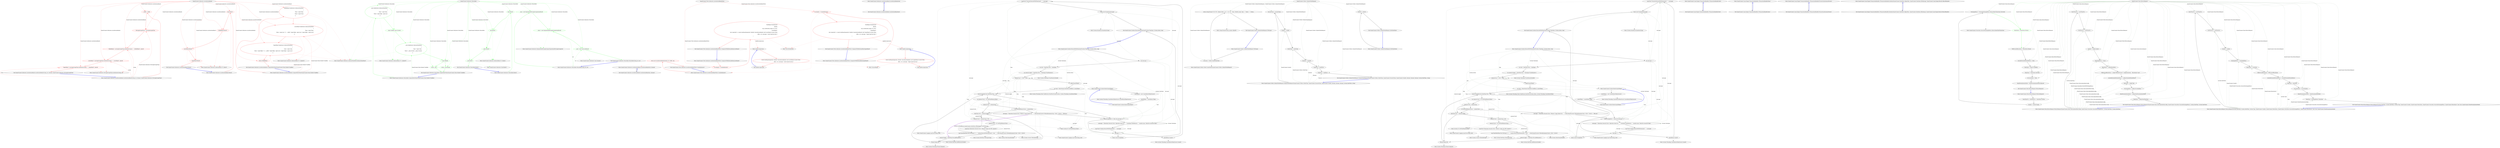 digraph  {
n27 [label="QuantConnect.Indicators.AccelerationBands", span=""];
n0 [label="Entry QuantConnect.Indicators.AccelerationBands.AccelerationBands(string, int, decimal, QuantConnect.Indicators.MovingAverageType)", span="39-39", cluster="QuantConnect.Indicators.AccelerationBands.AccelerationBands(string, int, decimal, QuantConnect.Indicators.MovingAverageType)"];
n1 [label="_width = width", span="43-43", cluster="QuantConnect.Indicators.AccelerationBands.AccelerationBands(string, int, decimal, QuantConnect.Indicators.MovingAverageType)", color=red, community=0];
n2 [label="MovingAverageType = movingAverageType", span="44-44", cluster="QuantConnect.Indicators.AccelerationBands.AccelerationBands(string, int, decimal, QuantConnect.Indicators.MovingAverageType)", color=red, community=0];
n3 [label="MiddleBand = movingAverageType.AsIndicator(name + ''_MiddleBand'', period)", span="45-45", cluster="QuantConnect.Indicators.AccelerationBands.AccelerationBands(string, int, decimal, QuantConnect.Indicators.MovingAverageType)", color=red, community=0];
n4 [label="LowerBand = movingAverageType.AsIndicator(name + ''_LowerBand'', period)", span="46-46", cluster="QuantConnect.Indicators.AccelerationBands.AccelerationBands(string, int, decimal, QuantConnect.Indicators.MovingAverageType)", color=red, community=0];
n5 [label="UpperBand = movingAverageType.AsIndicator(name + ''_UpperBand'', period)", span="47-47", cluster="QuantConnect.Indicators.AccelerationBands.AccelerationBands(string, int, decimal, QuantConnect.Indicators.MovingAverageType)", color=red, community=0];
n7 [label="Entry QuantConnect.Indicators.MovingAverageType.AsIndicator(string, int)", span="81-81", cluster="QuantConnect.Indicators.MovingAverageType.AsIndicator(string, int)"];
n6 [label="Exit QuantConnect.Indicators.AccelerationBands.AccelerationBands(string, int, decimal, QuantConnect.Indicators.MovingAverageType)", span="39-39", cluster="QuantConnect.Indicators.AccelerationBands.AccelerationBands(string, int, decimal, QuantConnect.Indicators.MovingAverageType)"];
n8 [label="Entry QuantConnect.Indicators.AccelerationBands.AccelerationBands(int, decimal)", span="55-55", cluster="QuantConnect.Indicators.AccelerationBands.AccelerationBands(int, decimal)"];
n9 [label="Exit QuantConnect.Indicators.AccelerationBands.AccelerationBands(int, decimal)", span="55-55", cluster="QuantConnect.Indicators.AccelerationBands.AccelerationBands(int, decimal)"];
n10 [label="Entry QuantConnect.Indicators.AccelerationBands.AccelerationBands(int)", span="64-64", cluster="QuantConnect.Indicators.AccelerationBands.AccelerationBands(int)"];
n11 [label="Exit QuantConnect.Indicators.AccelerationBands.AccelerationBands(int)", span="64-64", cluster="QuantConnect.Indicators.AccelerationBands.AccelerationBands(int)"];
n12 [label="Entry QuantConnect.Indicators.AccelerationBands.Reset()", span="77-77", cluster="QuantConnect.Indicators.AccelerationBands.Reset()"];
n13 [label="base.Reset()", span="79-79", cluster="QuantConnect.Indicators.AccelerationBands.Reset()", color=red, community=0];
n14 [label="MiddleBand.Reset()", span="80-80", cluster="QuantConnect.Indicators.AccelerationBands.Reset()", color=red, community=0];
n18 [label="Entry QuantConnect.Indicators.IndicatorBase<T>.Reset()", span="102-102", cluster="QuantConnect.Indicators.IndicatorBase<T>.Reset()"];
n15 [label="LowerBand.Reset()", span="81-81", cluster="QuantConnect.Indicators.AccelerationBands.Reset()", color=red, community=0];
n16 [label="UpperBand.Reset()", span="82-82", cluster="QuantConnect.Indicators.AccelerationBands.Reset()", color=red, community=0];
n17 [label="Exit QuantConnect.Indicators.AccelerationBands.Reset()", span="77-77", cluster="QuantConnect.Indicators.AccelerationBands.Reset()"];
n19 [label="Entry QuantConnect.Indicators.AccelerationBands.ComputeNextValue(QuantConnect.Data.Market.TradeBar)", span="92-92", cluster="QuantConnect.Indicators.AccelerationBands.ComputeNextValue(QuantConnect.Data.Market.TradeBar)"];
n20 [label="MiddleBand.Update(new IndicatorDataPoint\r\n            {\r\n                Time = input.Time,\r\n                Value = input.Close\r\n            })", span="94-98", cluster="QuantConnect.Indicators.AccelerationBands.ComputeNextValue(QuantConnect.Data.Market.TradeBar)", color=red, community=1];
n21 [label="LowerBand.Update(new IndicatorDataPoint\r\n            {\r\n                Time = input.Time,\r\n                Value = input.Low * (1 - _width * (input.High - input.Low) / (input.High + input.Low))\r\n            })", span="100-104", cluster="QuantConnect.Indicators.AccelerationBands.ComputeNextValue(QuantConnect.Data.Market.TradeBar)", color=red, community=1];
n22 [label="UpperBand.Update(new IndicatorDataPoint\r\n            {\r\n                Time = input.Time,\r\n                Value = input.High * (1 + _width * (input.High - input.Low) / (input.High + input.Low))\r\n            })", span="106-110", cluster="QuantConnect.Indicators.AccelerationBands.ComputeNextValue(QuantConnect.Data.Market.TradeBar)", color=red, community=1];
n25 [label="Entry QuantConnect.Indicators.IndicatorDataPoint.IndicatorDataPoint()", span="29-29", cluster="QuantConnect.Indicators.IndicatorDataPoint.IndicatorDataPoint()"];
n26 [label="Entry QuantConnect.Indicators.IndicatorBase<T>.Update(T)", span="74-74", cluster="QuantConnect.Indicators.IndicatorBase<T>.Update(T)"];
n23 [label="return MiddleBand;", span="112-112", cluster="QuantConnect.Indicators.AccelerationBands.ComputeNextValue(QuantConnect.Data.Market.TradeBar)", color=red, community=0];
n24 [label="Exit QuantConnect.Indicators.AccelerationBands.ComputeNextValue(QuantConnect.Data.Market.TradeBar)", span="92-92", cluster="QuantConnect.Indicators.AccelerationBands.ComputeNextValue(QuantConnect.Data.Market.TradeBar)"];
m0_13 [label="Entry QuantConnect.Tests.Indicators.AccelerationBandsTests.ComparesWithExternalDataUpperBand()", span="32-32", cluster="QuantConnect.Tests.Indicators.AccelerationBandsTests.ComparesWithExternalDataUpperBand()", file="AccelerationBandsTests.cs"];
m0_14 [label="var abands = CreateIndicator()", span="34-34", cluster="QuantConnect.Tests.Indicators.AccelerationBandsTests.ComparesWithExternalDataUpperBand()", color=red, community=0, file="AccelerationBandsTests.cs"];
m0_15 [label="TestHelper.TestIndicator(\r\n                abands,\r\n                ''spy_acceleration_bands_20_4.txt'',\r\n                ''UpperBand'',\r\n                (ind, expected) => Assert.AreEqual(expected, (double) ((AccelerationBands) ind).UpperBand.Current.Value,\r\n                    delta: 1e-4, message: ''Upper band test fail.'')\r\n            )", span="35-41", cluster="QuantConnect.Tests.Indicators.AccelerationBandsTests.ComparesWithExternalDataUpperBand()", color=red, community=1, file="AccelerationBandsTests.cs"];
m0_16 [label="Exit QuantConnect.Tests.Indicators.AccelerationBandsTests.ComparesWithExternalDataUpperBand()", span="32-32", cluster="QuantConnect.Tests.Indicators.AccelerationBandsTests.ComparesWithExternalDataUpperBand()", file="AccelerationBandsTests.cs"];
m0_12 [label="Entry Unk.AreEqual", span="", cluster="Unk.AreEqual", file="AccelerationBandsTests.cs"];
m0_8 [label="Entry Unk.TestIndicator", span="", cluster="Unk.TestIndicator", file="AccelerationBandsTests.cs"];
m0_4 [label="Entry QuantConnect.Tests.Indicators.AccelerationBandsTests.ComparesWithExternalDataLowerBand()", span="19-19", cluster="QuantConnect.Tests.Indicators.AccelerationBandsTests.ComparesWithExternalDataLowerBand()", file="AccelerationBandsTests.cs"];
m0_5 [label="var abands = CreateIndicator()", span="21-21", cluster="QuantConnect.Tests.Indicators.AccelerationBandsTests.ComparesWithExternalDataLowerBand()", color=red, community=0, file="AccelerationBandsTests.cs"];
m0_6 [label="TestHelper.TestIndicator(\r\n                abands,\r\n                ''spy_acceleration_bands_20_4.txt'',\r\n                ''LowerBand'',\r\n                (ind, expected) => Assert.AreEqual(expected, (double) ((AccelerationBands) ind).LowerBand.Current.Value,\r\n                    delta: 1e-4, message: ''Lower band test fail.'')\r\n            )", span="22-28", cluster="QuantConnect.Tests.Indicators.AccelerationBandsTests.ComparesWithExternalDataLowerBand()", color=red, community=1, file="AccelerationBandsTests.cs"];
m0_7 [label="Exit QuantConnect.Tests.Indicators.AccelerationBandsTests.ComparesWithExternalDataLowerBand()", span="19-19", cluster="QuantConnect.Tests.Indicators.AccelerationBandsTests.ComparesWithExternalDataLowerBand()", file="AccelerationBandsTests.cs"];
m0_0 [label="Entry QuantConnect.Tests.Indicators.AccelerationBandsTests.CreateIndicator()", span="9-9", cluster="QuantConnect.Tests.Indicators.AccelerationBandsTests.CreateIndicator()", file="AccelerationBandsTests.cs"];
m0_1 [label="return new AccelerationBands(period: 20, width: 4m);", span="11-11", cluster="QuantConnect.Tests.Indicators.AccelerationBandsTests.CreateIndicator()", color=red, community=0, file="AccelerationBandsTests.cs"];
m0_2 [label="Exit QuantConnect.Tests.Indicators.AccelerationBandsTests.CreateIndicator()", span="9-9", cluster="QuantConnect.Tests.Indicators.AccelerationBandsTests.CreateIndicator()", file="AccelerationBandsTests.cs"];
m0_17 [label="Entry lambda expression", span="39-40", cluster="lambda expression", file="AccelerationBandsTests.cs"];
m0_9 [label="Entry lambda expression", span="26-27", cluster="lambda expression", file="AccelerationBandsTests.cs"];
m0_10 [label="Assert.AreEqual(expected, (double) ((AccelerationBands) ind).LowerBand.Current.Value,\r\n                    delta: 1e-4, message: ''Lower band test fail.'')", span="26-27", cluster="lambda expression", color=red, community=1, file="AccelerationBandsTests.cs"];
m0_11 [label="Exit lambda expression", span="26-27", cluster="lambda expression", file="AccelerationBandsTests.cs"];
m0_18 [label="Assert.AreEqual(expected, (double) ((AccelerationBands) ind).UpperBand.Current.Value,\r\n                    delta: 1e-4, message: ''Upper band test fail.'')", span="39-40", cluster="lambda expression", color=red, community=1, file="AccelerationBandsTests.cs"];
m0_19 [label="Exit lambda expression", span="39-40", cluster="lambda expression", file="AccelerationBandsTests.cs"];
m0_20 [label="QuantConnect.Tests.Indicators.AccelerationBandsTests", span="", file="AccelerationBandsTests.cs"];
m1_38 [label="Entry QuantConnect.Logging.Log.Error(string, bool)", span="86-86", cluster="QuantConnect.Logging.Log.Error(string, bool)", file="BrokerageSetupHandler.cs"];
m1_33 [label="Entry System.TimeSpan.FromMinutes(double)", span="0-0", cluster="System.TimeSpan.FromMinutes(double)", file="BrokerageSetupHandler.cs"];
m1_37 [label="Entry System.Math.Round(double)", span="0-0", cluster="System.Math.Round(double)", file="BrokerageSetupHandler.cs"];
m1_34 [label="Entry System.Threading.Tasks.TaskFactory.StartNew(System.Action, System.Threading.CancellationToken)", span="0-0", cluster="System.Threading.Tasks.TaskFactory.StartNew(System.Action, System.Threading.CancellationToken)", file="BrokerageSetupHandler.cs"];
m1_41 [label="Entry System.DateTime.AddMinutes(double)", span="0-0", cluster="System.DateTime.AddMinutes(double)", file="BrokerageSetupHandler.cs"];
m1_4 [label="Entry System.Threading.CancellationTokenSource.CancellationTokenSource()", span="0-0", cluster="System.Threading.CancellationTokenSource.CancellationTokenSource()", file="BrokerageSetupHandler.cs"];
m1_44 [label="Entry System.Exception.Exception(string)", span="0-0", cluster="System.Exception.Exception(string)", file="BrokerageSetupHandler.cs"];
m1_35 [label="Entry System.GC.GetTotalMemory(bool)", span="0-0", cluster="System.GC.GetTotalMemory(bool)", file="BrokerageSetupHandler.cs"];
m1_42 [label="Entry System.Threading.Thread.Sleep(int)", span="0-0", cluster="System.Threading.Thread.Sleep(int)", file="BrokerageSetupHandler.cs"];
m1_39 [label="Entry System.DateTime.ToString(string)", span="0-0", cluster="System.DateTime.ToString(string)", file="BrokerageSetupHandler.cs"];
m1_36 [label="Entry System.Convert.ToDouble(long)", span="0-0", cluster="System.Convert.ToDouble(long)", file="BrokerageSetupHandler.cs"];
m1_43 [label="Entry System.Threading.CancellationTokenSource.Cancel()", span="0-0", cluster="System.Threading.CancellationTokenSource.Cancel()", file="BrokerageSetupHandler.cs"];
m1_40 [label="Entry QuantConnect.Logging.Log.Trace(string, bool)", span="104-104", cluster="QuantConnect.Logging.Log.Trace(string, bool)", file="BrokerageSetupHandler.cs"];
m1_5 [label="Entry QuantConnect.Isolator.ExecuteWithTimeLimit(System.TimeSpan, System.Action, long)", span="83-83", cluster="QuantConnect.Isolator.ExecuteWithTimeLimit(System.TimeSpan, System.Action, long)", file="BrokerageSetupHandler.cs"];
m1_6 [label="var message = ''''", span="85-85", cluster="QuantConnect.Isolator.ExecuteWithTimeLimit(System.TimeSpan, System.Action, long)", file="BrokerageSetupHandler.cs"];
m1_7 [label="var end = DateTime.Now + timeSpan", span="86-86", cluster="QuantConnect.Isolator.ExecuteWithTimeLimit(System.TimeSpan, System.Action, long)", file="BrokerageSetupHandler.cs"];
m1_9 [label="memoryCap *= 1024 * 1024", span="90-90", cluster="QuantConnect.Isolator.ExecuteWithTimeLimit(System.TimeSpan, System.Action, long)", file="BrokerageSetupHandler.cs"];
m1_11 [label="var task = Task.Factory.StartNew(codeBlock, cancelToken)", span="95-95", cluster="QuantConnect.Isolator.ExecuteWithTimeLimit(System.TimeSpan, System.Action, long)", file="BrokerageSetupHandler.cs"];
m1_25 [label="message = ''Execution Security Error: Operation timed out - '' + timeSpan.TotalMinutes + '' minutes max. Check for recursive loops.''", span="125-125", cluster="QuantConnect.Isolator.ExecuteWithTimeLimit(System.TimeSpan, System.Action, long)", file="BrokerageSetupHandler.cs"];
m1_24 [label="task.IsCompleted == false && message == ''''", span="123-123", cluster="QuantConnect.Isolator.ExecuteWithTimeLimit(System.TimeSpan, System.Action, long)", file="BrokerageSetupHandler.cs"];
m1_27 [label="message != ''''", span="129-129", cluster="QuantConnect.Isolator.ExecuteWithTimeLimit(System.TimeSpan, System.Action, long)", file="BrokerageSetupHandler.cs"];
m1_29 [label="Log.Error(''Security.ExecuteWithTimeLimit(): '' + message)", span="132-132", cluster="QuantConnect.Isolator.ExecuteWithTimeLimit(System.TimeSpan, System.Action, long)", file="BrokerageSetupHandler.cs"];
m1_30 [label="throw new Exception(message);", span="133-133", cluster="QuantConnect.Isolator.ExecuteWithTimeLimit(System.TimeSpan, System.Action, long)", file="BrokerageSetupHandler.cs"];
m1_8 [label="var memoryLogger = DateTime.Now + TimeSpan.FromMinutes(1)", span="87-87", cluster="QuantConnect.Isolator.ExecuteWithTimeLimit(System.TimeSpan, System.Action, long)", file="BrokerageSetupHandler.cs"];
m1_12 [label="!task.IsCompleted && DateTime.Now < end", span="97-97", cluster="QuantConnect.Isolator.ExecuteWithTimeLimit(System.TimeSpan, System.Action, long)", file="BrokerageSetupHandler.cs"];
m1_17 [label="DateTime.Now > memoryLogger", span="110-110", cluster="QuantConnect.Isolator.ExecuteWithTimeLimit(System.TimeSpan, System.Action, long)", file="BrokerageSetupHandler.cs"];
m1_10 [label="ResetCancelToken()", span="92-92", cluster="QuantConnect.Isolator.ExecuteWithTimeLimit(System.TimeSpan, System.Action, long)", file="BrokerageSetupHandler.cs"];
m1_14 [label="memoryUsed > memoryCap", span="101-101", cluster="QuantConnect.Isolator.ExecuteWithTimeLimit(System.TimeSpan, System.Action, long)", file="BrokerageSetupHandler.cs"];
m1_15 [label="GC.GetTotalMemory(true) > memoryCap", span="103-103", cluster="QuantConnect.Isolator.ExecuteWithTimeLimit(System.TimeSpan, System.Action, long)", file="BrokerageSetupHandler.cs"];
m1_16 [label="message = ''Execution Security Error: Memory Usage Maxed Out - '' + Math.Round(Convert.ToDouble(memoryCap / (1024 * 1024))) + ''MB max.''", span="105-105", cluster="QuantConnect.Isolator.ExecuteWithTimeLimit(System.TimeSpan, System.Action, long)", file="BrokerageSetupHandler.cs"];
m1_18 [label="memoryUsed > (memoryCap * 0.8)", span="112-112", cluster="QuantConnect.Isolator.ExecuteWithTimeLimit(System.TimeSpan, System.Action, long)", file="BrokerageSetupHandler.cs"];
m1_31 [label="return task.IsCompleted;", span="135-135", cluster="QuantConnect.Isolator.ExecuteWithTimeLimit(System.TimeSpan, System.Action, long)", file="BrokerageSetupHandler.cs"];
m1_13 [label="var memoryUsed = GC.GetTotalMemory(false)", span="99-99", cluster="QuantConnect.Isolator.ExecuteWithTimeLimit(System.TimeSpan, System.Action, long)", file="BrokerageSetupHandler.cs"];
m1_21 [label="Log.Trace(DateTime.Now.ToString(''u'') + '' Isolator.ExecuteWithTimeLimit(): Used: '' + Math.Round(Convert.ToDouble(memoryUsed / (1024 * 1024))))", span="117-117", cluster="QuantConnect.Isolator.ExecuteWithTimeLimit(System.TimeSpan, System.Action, long)", file="BrokerageSetupHandler.cs"];
m1_23 [label="Thread.Sleep(100)", span="120-120", cluster="QuantConnect.Isolator.ExecuteWithTimeLimit(System.TimeSpan, System.Action, long)", file="BrokerageSetupHandler.cs"];
m1_19 [label="memoryUsed = GC.GetTotalMemory(true)", span="114-114", cluster="QuantConnect.Isolator.ExecuteWithTimeLimit(System.TimeSpan, System.Action, long)", file="BrokerageSetupHandler.cs"];
m1_20 [label="Log.Error(''Execution Security Error: Memory usage over 80% capacity.'')", span="115-115", cluster="QuantConnect.Isolator.ExecuteWithTimeLimit(System.TimeSpan, System.Action, long)", file="BrokerageSetupHandler.cs"];
m1_22 [label="memoryLogger = DateTime.Now.AddMinutes(1)", span="118-118", cluster="QuantConnect.Isolator.ExecuteWithTimeLimit(System.TimeSpan, System.Action, long)", file="BrokerageSetupHandler.cs"];
m1_26 [label="Log.Trace(''Isolator.ExecuteWithTimeLimit(): '' + message)", span="126-126", cluster="QuantConnect.Isolator.ExecuteWithTimeLimit(System.TimeSpan, System.Action, long)", file="BrokerageSetupHandler.cs"];
m1_28 [label="cancellation.Cancel()", span="131-131", cluster="QuantConnect.Isolator.ExecuteWithTimeLimit(System.TimeSpan, System.Action, long)", file="BrokerageSetupHandler.cs"];
m1_32 [label="Exit QuantConnect.Isolator.ExecuteWithTimeLimit(System.TimeSpan, System.Action, long)", span="83-83", cluster="QuantConnect.Isolator.ExecuteWithTimeLimit(System.TimeSpan, System.Action, long)", file="BrokerageSetupHandler.cs"];
m1_0 [label="Entry QuantConnect.Isolator.ResetCancelToken()", span="69-69", cluster="QuantConnect.Isolator.ResetCancelToken()", file="BrokerageSetupHandler.cs"];
m1_1 [label="cancellation = new CancellationTokenSource()", span="71-71", cluster="QuantConnect.Isolator.ResetCancelToken()", file="BrokerageSetupHandler.cs"];
m1_2 [label="cancelToken = cancellation.Token", span="72-72", cluster="QuantConnect.Isolator.ResetCancelToken()", file="BrokerageSetupHandler.cs"];
m1_3 [label="Exit QuantConnect.Isolator.ResetCancelToken()", span="69-69", cluster="QuantConnect.Isolator.ResetCancelToken()", file="BrokerageSetupHandler.cs"];
m3_16 [label="Entry string.Format(string, params object[])", span="0-0", cluster="string.Format(string, params object[])", file="BrokerageTransactionHandler.cs"];
m3_11 [label="Entry QuantConnect.Orders.SubmitOrderRequest.ToString()", span="119-119", cluster="QuantConnect.Orders.SubmitOrderRequest.ToString()", file="BrokerageTransactionHandler.cs"];
m3_12 [label="var proxy = Order.CreateOrder(this)", span="122-122", cluster="QuantConnect.Orders.SubmitOrderRequest.ToString()", file="BrokerageTransactionHandler.cs"];
m3_13 [label="return string.Format(''{0} UTC: Submit Order: ({1}) - {2} {3}'', Time, OrderId, proxy, Tag) + '' Status: '' + Status;", span="123-123", cluster="QuantConnect.Orders.SubmitOrderRequest.ToString()", file="BrokerageTransactionHandler.cs"];
m3_14 [label="Exit QuantConnect.Orders.SubmitOrderRequest.ToString()", span="119-119", cluster="QuantConnect.Orders.SubmitOrderRequest.ToString()", file="BrokerageTransactionHandler.cs"];
m3_0 [label="Entry QuantConnect.Orders.SubmitOrderRequest.SubmitOrderRequest(QuantConnect.Orders.OrderType, QuantConnect.SecurityType, QuantConnect.Symbol, decimal, decimal, decimal, System.DateTime, string)", span="92-92", cluster="QuantConnect.Orders.SubmitOrderRequest.SubmitOrderRequest(QuantConnect.Orders.OrderType, QuantConnect.SecurityType, QuantConnect.Symbol, decimal, decimal, decimal, System.DateTime, string)", file="BrokerageTransactionHandler.cs"];
m3_1 [label="SecurityType = securityType", span="95-95", cluster="QuantConnect.Orders.SubmitOrderRequest.SubmitOrderRequest(QuantConnect.Orders.OrderType, QuantConnect.SecurityType, QuantConnect.Symbol, decimal, decimal, decimal, System.DateTime, string)", file="BrokerageTransactionHandler.cs"];
m3_2 [label="Symbol = symbol", span="96-96", cluster="QuantConnect.Orders.SubmitOrderRequest.SubmitOrderRequest(QuantConnect.Orders.OrderType, QuantConnect.SecurityType, QuantConnect.Symbol, decimal, decimal, decimal, System.DateTime, string)", file="BrokerageTransactionHandler.cs"];
m3_3 [label="OrderType = orderType", span="97-97", cluster="QuantConnect.Orders.SubmitOrderRequest.SubmitOrderRequest(QuantConnect.Orders.OrderType, QuantConnect.SecurityType, QuantConnect.Symbol, decimal, decimal, decimal, System.DateTime, string)", file="BrokerageTransactionHandler.cs"];
m3_4 [label="Quantity = quantity", span="98-98", cluster="QuantConnect.Orders.SubmitOrderRequest.SubmitOrderRequest(QuantConnect.Orders.OrderType, QuantConnect.SecurityType, QuantConnect.Symbol, decimal, decimal, decimal, System.DateTime, string)", file="BrokerageTransactionHandler.cs"];
m3_5 [label="LimitPrice = limitPrice", span="99-99", cluster="QuantConnect.Orders.SubmitOrderRequest.SubmitOrderRequest(QuantConnect.Orders.OrderType, QuantConnect.SecurityType, QuantConnect.Symbol, decimal, decimal, decimal, System.DateTime, string)", file="BrokerageTransactionHandler.cs"];
m3_6 [label="StopPrice = stopPrice", span="100-100", cluster="QuantConnect.Orders.SubmitOrderRequest.SubmitOrderRequest(QuantConnect.Orders.OrderType, QuantConnect.SecurityType, QuantConnect.Symbol, decimal, decimal, decimal, System.DateTime, string)", file="BrokerageTransactionHandler.cs"];
m3_7 [label="Exit QuantConnect.Orders.SubmitOrderRequest.SubmitOrderRequest(QuantConnect.Orders.OrderType, QuantConnect.SecurityType, QuantConnect.Symbol, decimal, decimal, decimal, System.DateTime, string)", span="92-92", cluster="QuantConnect.Orders.SubmitOrderRequest.SubmitOrderRequest(QuantConnect.Orders.OrderType, QuantConnect.SecurityType, QuantConnect.Symbol, decimal, decimal, decimal, System.DateTime, string)", file="BrokerageTransactionHandler.cs"];
m3_8 [label="Entry QuantConnect.Orders.SubmitOrderRequest.SetOrderId(int)", span="107-107", cluster="QuantConnect.Orders.SubmitOrderRequest.SetOrderId(int)", file="BrokerageTransactionHandler.cs"];
m3_9 [label="OrderId = orderId", span="109-109", cluster="QuantConnect.Orders.SubmitOrderRequest.SetOrderId(int)", file="BrokerageTransactionHandler.cs"];
m3_10 [label="Exit QuantConnect.Orders.SubmitOrderRequest.SetOrderId(int)", span="107-107", cluster="QuantConnect.Orders.SubmitOrderRequest.SetOrderId(int)", file="BrokerageTransactionHandler.cs"];
m3_15 [label="Entry QuantConnect.Orders.Order.CreateOrder(QuantConnect.Orders.SubmitOrderRequest)", span="250-250", cluster="QuantConnect.Orders.Order.CreateOrder(QuantConnect.Orders.SubmitOrderRequest)", file="BrokerageTransactionHandler.cs"];
m3_17 [label="QuantConnect.Orders.SubmitOrderRequest", span="", file="BrokerageTransactionHandler.cs"];
m4_38 [label="Entry QuantConnect.Logging.Log.Error(string, bool)", span="86-86", cluster="QuantConnect.Logging.Log.Error(string, bool)", file="Extensions.cs"];
m4_33 [label="Entry System.TimeSpan.FromMinutes(double)", span="0-0", cluster="System.TimeSpan.FromMinutes(double)", file="Extensions.cs"];
m4_37 [label="Entry System.Math.Round(double)", span="0-0", cluster="System.Math.Round(double)", file="Extensions.cs"];
m4_34 [label="Entry System.Threading.Tasks.TaskFactory.StartNew(System.Action, System.Threading.CancellationToken)", span="0-0", cluster="System.Threading.Tasks.TaskFactory.StartNew(System.Action, System.Threading.CancellationToken)", file="Extensions.cs"];
m4_41 [label="Entry System.DateTime.AddMinutes(double)", span="0-0", cluster="System.DateTime.AddMinutes(double)", file="Extensions.cs"];
m4_4 [label="Entry System.Threading.CancellationTokenSource.CancellationTokenSource()", span="0-0", cluster="System.Threading.CancellationTokenSource.CancellationTokenSource()", file="Extensions.cs"];
m4_44 [label="Entry System.Exception.Exception(string)", span="0-0", cluster="System.Exception.Exception(string)", file="Extensions.cs"];
m4_35 [label="Entry System.GC.GetTotalMemory(bool)", span="0-0", cluster="System.GC.GetTotalMemory(bool)", file="Extensions.cs"];
m4_42 [label="Entry System.Threading.Thread.Sleep(int)", span="0-0", cluster="System.Threading.Thread.Sleep(int)", file="Extensions.cs"];
m4_39 [label="Entry System.DateTime.ToString(string)", span="0-0", cluster="System.DateTime.ToString(string)", file="Extensions.cs"];
m4_36 [label="Entry System.Convert.ToDouble(long)", span="0-0", cluster="System.Convert.ToDouble(long)", file="Extensions.cs"];
m4_43 [label="Entry System.Threading.CancellationTokenSource.Cancel()", span="0-0", cluster="System.Threading.CancellationTokenSource.Cancel()", file="Extensions.cs"];
m4_40 [label="Entry QuantConnect.Logging.Log.Trace(string, bool)", span="104-104", cluster="QuantConnect.Logging.Log.Trace(string, bool)", file="Extensions.cs"];
m4_5 [label="Entry QuantConnect.Isolator.ExecuteWithTimeLimit(System.TimeSpan, System.Action, long)", span="83-83", cluster="QuantConnect.Isolator.ExecuteWithTimeLimit(System.TimeSpan, System.Action, long)", file="Extensions.cs"];
m4_6 [label="var message = ''''", span="85-85", cluster="QuantConnect.Isolator.ExecuteWithTimeLimit(System.TimeSpan, System.Action, long)", file="Extensions.cs"];
m4_7 [label="var end = DateTime.Now + timeSpan", span="86-86", cluster="QuantConnect.Isolator.ExecuteWithTimeLimit(System.TimeSpan, System.Action, long)", file="Extensions.cs"];
m4_9 [label="memoryCap *= 1024 * 1024", span="90-90", cluster="QuantConnect.Isolator.ExecuteWithTimeLimit(System.TimeSpan, System.Action, long)", file="Extensions.cs"];
m4_11 [label="var task = Task.Factory.StartNew(codeBlock, cancelToken)", span="95-95", cluster="QuantConnect.Isolator.ExecuteWithTimeLimit(System.TimeSpan, System.Action, long)", file="Extensions.cs"];
m4_25 [label="message = ''Execution Security Error: Operation timed out - '' + timeSpan.TotalMinutes + '' minutes max. Check for recursive loops.''", span="125-125", cluster="QuantConnect.Isolator.ExecuteWithTimeLimit(System.TimeSpan, System.Action, long)", file="Extensions.cs"];
m4_24 [label="task.IsCompleted == false && message == ''''", span="123-123", cluster="QuantConnect.Isolator.ExecuteWithTimeLimit(System.TimeSpan, System.Action, long)", file="Extensions.cs"];
m4_27 [label="message != ''''", span="129-129", cluster="QuantConnect.Isolator.ExecuteWithTimeLimit(System.TimeSpan, System.Action, long)", file="Extensions.cs"];
m4_29 [label="Log.Error(''Security.ExecuteWithTimeLimit(): '' + message)", span="132-132", cluster="QuantConnect.Isolator.ExecuteWithTimeLimit(System.TimeSpan, System.Action, long)", file="Extensions.cs"];
m4_30 [label="throw new Exception(message);", span="133-133", cluster="QuantConnect.Isolator.ExecuteWithTimeLimit(System.TimeSpan, System.Action, long)", file="Extensions.cs"];
m4_8 [label="var memoryLogger = DateTime.Now + TimeSpan.FromMinutes(1)", span="87-87", cluster="QuantConnect.Isolator.ExecuteWithTimeLimit(System.TimeSpan, System.Action, long)", file="Extensions.cs"];
m4_12 [label="!task.IsCompleted && DateTime.Now < end", span="97-97", cluster="QuantConnect.Isolator.ExecuteWithTimeLimit(System.TimeSpan, System.Action, long)", file="Extensions.cs"];
m4_17 [label="DateTime.Now > memoryLogger", span="110-110", cluster="QuantConnect.Isolator.ExecuteWithTimeLimit(System.TimeSpan, System.Action, long)", file="Extensions.cs"];
m4_10 [label="ResetCancelToken()", span="92-92", cluster="QuantConnect.Isolator.ExecuteWithTimeLimit(System.TimeSpan, System.Action, long)", file="Extensions.cs"];
m4_14 [label="memoryUsed > memoryCap", span="101-101", cluster="QuantConnect.Isolator.ExecuteWithTimeLimit(System.TimeSpan, System.Action, long)", file="Extensions.cs"];
m4_15 [label="GC.GetTotalMemory(true) > memoryCap", span="103-103", cluster="QuantConnect.Isolator.ExecuteWithTimeLimit(System.TimeSpan, System.Action, long)", file="Extensions.cs"];
m4_16 [label="message = ''Execution Security Error: Memory Usage Maxed Out - '' + Math.Round(Convert.ToDouble(memoryCap / (1024 * 1024))) + ''MB max.''", span="105-105", cluster="QuantConnect.Isolator.ExecuteWithTimeLimit(System.TimeSpan, System.Action, long)", file="Extensions.cs"];
m4_18 [label="memoryUsed > (memoryCap * 0.8)", span="112-112", cluster="QuantConnect.Isolator.ExecuteWithTimeLimit(System.TimeSpan, System.Action, long)", file="Extensions.cs"];
m4_31 [label="return task.IsCompleted;", span="135-135", cluster="QuantConnect.Isolator.ExecuteWithTimeLimit(System.TimeSpan, System.Action, long)", file="Extensions.cs"];
m4_13 [label="var memoryUsed = GC.GetTotalMemory(false)", span="99-99", cluster="QuantConnect.Isolator.ExecuteWithTimeLimit(System.TimeSpan, System.Action, long)", file="Extensions.cs"];
m4_21 [label="Log.Trace(DateTime.Now.ToString(''u'') + '' Isolator.ExecuteWithTimeLimit(): Used: '' + Math.Round(Convert.ToDouble(memoryUsed / (1024 * 1024))))", span="117-117", cluster="QuantConnect.Isolator.ExecuteWithTimeLimit(System.TimeSpan, System.Action, long)", file="Extensions.cs"];
m4_23 [label="Thread.Sleep(100)", span="120-120", cluster="QuantConnect.Isolator.ExecuteWithTimeLimit(System.TimeSpan, System.Action, long)", file="Extensions.cs"];
m4_19 [label="memoryUsed = GC.GetTotalMemory(true)", span="114-114", cluster="QuantConnect.Isolator.ExecuteWithTimeLimit(System.TimeSpan, System.Action, long)", file="Extensions.cs"];
m4_20 [label="Log.Error(''Execution Security Error: Memory usage over 80% capacity.'')", span="115-115", cluster="QuantConnect.Isolator.ExecuteWithTimeLimit(System.TimeSpan, System.Action, long)", file="Extensions.cs"];
m4_22 [label="memoryLogger = DateTime.Now.AddMinutes(1)", span="118-118", cluster="QuantConnect.Isolator.ExecuteWithTimeLimit(System.TimeSpan, System.Action, long)", file="Extensions.cs"];
m4_26 [label="Log.Trace(''Isolator.ExecuteWithTimeLimit(): '' + message)", span="126-126", cluster="QuantConnect.Isolator.ExecuteWithTimeLimit(System.TimeSpan, System.Action, long)", file="Extensions.cs"];
m4_28 [label="cancellation.Cancel()", span="131-131", cluster="QuantConnect.Isolator.ExecuteWithTimeLimit(System.TimeSpan, System.Action, long)", file="Extensions.cs"];
m4_32 [label="Exit QuantConnect.Isolator.ExecuteWithTimeLimit(System.TimeSpan, System.Action, long)", span="83-83", cluster="QuantConnect.Isolator.ExecuteWithTimeLimit(System.TimeSpan, System.Action, long)", file="Extensions.cs"];
m4_0 [label="Entry QuantConnect.Isolator.ResetCancelToken()", span="69-69", cluster="QuantConnect.Isolator.ResetCancelToken()", file="Extensions.cs"];
m4_1 [label="cancellation = new CancellationTokenSource()", span="71-71", cluster="QuantConnect.Isolator.ResetCancelToken()", file="Extensions.cs"];
m4_2 [label="cancelToken = cancellation.Token", span="72-72", cluster="QuantConnect.Isolator.ResetCancelToken()", file="Extensions.cs"];
m4_3 [label="Exit QuantConnect.Isolator.ResetCancelToken()", span="69-69", cluster="QuantConnect.Isolator.ResetCancelToken()", file="Extensions.cs"];
m5_4 [label="Entry QuantConnect.Lean.Engine.TransactionHandlers.ITransactionHandler.Exit()", span="62-62", cluster="QuantConnect.Lean.Engine.TransactionHandlers.ITransactionHandler.Exit()", file="ITransactionHandler.cs"];
m5_5 [label="Exit QuantConnect.Lean.Engine.TransactionHandlers.ITransactionHandler.Exit()", span="62-62", cluster="QuantConnect.Lean.Engine.TransactionHandlers.ITransactionHandler.Exit()", file="ITransactionHandler.cs"];
m5_2 [label="Entry QuantConnect.Lean.Engine.TransactionHandlers.ITransactionHandler.Run()", span="57-57", cluster="QuantConnect.Lean.Engine.TransactionHandlers.ITransactionHandler.Run()", file="ITransactionHandler.cs"];
m5_3 [label="Exit QuantConnect.Lean.Engine.TransactionHandlers.ITransactionHandler.Run()", span="57-57", cluster="QuantConnect.Lean.Engine.TransactionHandlers.ITransactionHandler.Run()", file="ITransactionHandler.cs"];
m5_6 [label="Entry QuantConnect.Lean.Engine.TransactionHandlers.ITransactionHandler.ProcessSynchronousEvents()", span="67-67", cluster="QuantConnect.Lean.Engine.TransactionHandlers.ITransactionHandler.ProcessSynchronousEvents()", file="ITransactionHandler.cs"];
m5_7 [label="Exit QuantConnect.Lean.Engine.TransactionHandlers.ITransactionHandler.ProcessSynchronousEvents()", span="67-67", cluster="QuantConnect.Lean.Engine.TransactionHandlers.ITransactionHandler.ProcessSynchronousEvents()", file="ITransactionHandler.cs"];
m5_0 [label="Entry QuantConnect.Lean.Engine.TransactionHandlers.ITransactionHandler.Initialize(QuantConnect.Interfaces.IAlgorithm, QuantConnect.Interfaces.IBrokerage, QuantConnect.Lean.Engine.Results.IResultHandler)", span="52-52", cluster="QuantConnect.Lean.Engine.TransactionHandlers.ITransactionHandler.Initialize(QuantConnect.Interfaces.IAlgorithm, QuantConnect.Interfaces.IBrokerage, QuantConnect.Lean.Engine.Results.IResultHandler)", file="ITransactionHandler.cs"];
m5_1 [label="Exit QuantConnect.Lean.Engine.TransactionHandlers.ITransactionHandler.Initialize(QuantConnect.Interfaces.IAlgorithm, QuantConnect.Interfaces.IBrokerage, QuantConnect.Lean.Engine.Results.IResultHandler)", span="52-52", cluster="QuantConnect.Lean.Engine.TransactionHandlers.ITransactionHandler.Initialize(QuantConnect.Interfaces.IAlgorithm, QuantConnect.Interfaces.IBrokerage, QuantConnect.Lean.Engine.Results.IResultHandler)", file="ITransactionHandler.cs"];
m6_9 [label="Entry QuantConnect.Indicators.MassIndex.Reset()", span="48-48", cluster="QuantConnect.Indicators.MassIndex.Reset()", file="MassIndex.cs"];
m6_10 [label="base.Reset()", span="50-50", cluster="QuantConnect.Indicators.MassIndex.Reset()", color=green, community=0, file="MassIndex.cs"];
m6_11 [label="_ema.Reset()", span="51-51", cluster="QuantConnect.Indicators.MassIndex.Reset()", color=green, community=0, file="MassIndex.cs"];
m6_12 [label="_ema2.Reset()", span="52-52", cluster="QuantConnect.Indicators.MassIndex.Reset()", color=green, community=0, file="MassIndex.cs"];
m6_13 [label="_sum.Reset()", span="53-53", cluster="QuantConnect.Indicators.MassIndex.Reset()", color=green, community=0, file="MassIndex.cs"];
m6_14 [label="Exit QuantConnect.Indicators.MassIndex.Reset()", span="48-48", cluster="QuantConnect.Indicators.MassIndex.Reset()", file="MassIndex.cs"];
m6_17 [label="Entry QuantConnect.Indicators.MassIndex.ComputeNextValue(QuantConnect.Data.Market.TradeBar)", span="63-63", cluster="QuantConnect.Indicators.MassIndex.ComputeNextValue(QuantConnect.Data.Market.TradeBar)", file="MassIndex.cs"];
m6_18 [label="_ema.Update(new IndicatorDataPoint\r\n            {\r\n                Time = input.Time,\r\n                Value = input.High - input.Low\r\n            })", span="65-69", cluster="QuantConnect.Indicators.MassIndex.ComputeNextValue(QuantConnect.Data.Market.TradeBar)", color=green, community=2, file="MassIndex.cs"];
m6_19 [label="_ema2.Update(_ema.Current)", span="71-71", cluster="QuantConnect.Indicators.MassIndex.ComputeNextValue(QuantConnect.Data.Market.TradeBar)", color=green, community=0, file="MassIndex.cs"];
m6_20 [label="_sum.Update(new IndicatorDataPoint\r\n            {\r\n                Time = input.Time,\r\n                Value = _ema.Current / _ema2.Current\r\n            })", span="73-77", cluster="QuantConnect.Indicators.MassIndex.ComputeNextValue(QuantConnect.Data.Market.TradeBar)", color=green, community=1, file="MassIndex.cs"];
m6_21 [label="!_sum.IsReady", span="79-79", cluster="QuantConnect.Indicators.MassIndex.ComputeNextValue(QuantConnect.Data.Market.TradeBar)", color=green, community=0, file="MassIndex.cs"];
m6_22 [label="return _sum.Period;", span="81-81", cluster="QuantConnect.Indicators.MassIndex.ComputeNextValue(QuantConnect.Data.Market.TradeBar)", color=green, community=0, file="MassIndex.cs"];
m6_23 [label="return _sum;", span="85-85", cluster="QuantConnect.Indicators.MassIndex.ComputeNextValue(QuantConnect.Data.Market.TradeBar)", color=green, community=0, file="MassIndex.cs"];
m6_24 [label="Exit QuantConnect.Indicators.MassIndex.ComputeNextValue(QuantConnect.Data.Market.TradeBar)", span="63-63", cluster="QuantConnect.Indicators.MassIndex.ComputeNextValue(QuantConnect.Data.Market.TradeBar)", file="MassIndex.cs"];
m6_5 [label="Entry QuantConnect.Indicators.ExponentialMovingAverage.ExponentialMovingAverage(int)", span="53-53", cluster="QuantConnect.Indicators.ExponentialMovingAverage.ExponentialMovingAverage(int)", file="MassIndex.cs"];
m6_26 [label="Entry QuantConnect.Indicators.IndicatorBase<T>.Update(T)", span="74-74", cluster="QuantConnect.Indicators.IndicatorBase<T>.Update(T)", file="MassIndex.cs"];
m6_6 [label="Entry QuantConnect.Indicators.Sum.Sum(int)", span="53-53", cluster="QuantConnect.Indicators.Sum.Sum(int)", file="MassIndex.cs"];
m6_15 [label="Entry QuantConnect.Indicators.IndicatorBase<T>.Reset()", span="102-102", cluster="QuantConnect.Indicators.IndicatorBase<T>.Reset()", file="MassIndex.cs"];
m6_0 [label="Entry QuantConnect.Indicators.MassIndex.MassIndex(string, int, int)", span="23-23", cluster="QuantConnect.Indicators.MassIndex.MassIndex(string, int, int)", file="MassIndex.cs"];
m6_1 [label="_ema = new ExponentialMovingAverage(emaPeriod)", span="26-26", cluster="QuantConnect.Indicators.MassIndex.MassIndex(string, int, int)", color=green, community=0, file="MassIndex.cs"];
m6_2 [label="_ema2 = new ExponentialMovingAverage(emaPeriod)", span="27-27", cluster="QuantConnect.Indicators.MassIndex.MassIndex(string, int, int)", color=green, community=0, file="MassIndex.cs"];
m6_3 [label="_sum = new Sum(sumPeriod)", span="28-28", cluster="QuantConnect.Indicators.MassIndex.MassIndex(string, int, int)", color=green, community=0, file="MassIndex.cs"];
m6_4 [label="Exit QuantConnect.Indicators.MassIndex.MassIndex(string, int, int)", span="23-23", cluster="QuantConnect.Indicators.MassIndex.MassIndex(string, int, int)", file="MassIndex.cs"];
m6_16 [label="Entry QuantConnect.Indicators.Sum.Reset()", span="34-34", cluster="QuantConnect.Indicators.Sum.Reset()", file="MassIndex.cs"];
m6_27 [label="QuantConnect.Indicators.MassIndex", span="", file="MassIndex.cs"];
m9_12 [label="Entry QuantConnect.Securities.SecurityExchangeHours.AlwaysOpen(DateTimeZone)", span="82-82", cluster="QuantConnect.Securities.SecurityExchangeHours.AlwaysOpen(DateTimeZone)", file="TestResultHandler.cs"];
m9_26 [label="Entry QuantConnect.Data.HistoryRequest.HistoryRequest(QuantConnect.Data.SubscriptionDataConfig, QuantConnect.Securities.SecurityExchangeHours, System.DateTime, System.DateTime)", span="145-145", cluster="QuantConnect.Data.HistoryRequest.HistoryRequest(QuantConnect.Data.SubscriptionDataConfig, QuantConnect.Securities.SecurityExchangeHours, System.DateTime, System.DateTime)", file="TestResultHandler.cs"];
m9_27 [label="StartTimeUtc = startTimeUtc", span="147-147", cluster="QuantConnect.Data.HistoryRequest.HistoryRequest(QuantConnect.Data.SubscriptionDataConfig, QuantConnect.Securities.SecurityExchangeHours, System.DateTime, System.DateTime)", file="TestResultHandler.cs"];
m9_28 [label="EndTimeUtc = endTimeUtc", span="148-148", cluster="QuantConnect.Data.HistoryRequest.HistoryRequest(QuantConnect.Data.SubscriptionDataConfig, QuantConnect.Securities.SecurityExchangeHours, System.DateTime, System.DateTime)", file="TestResultHandler.cs"];
m9_29 [label="Symbol = config.Symbol", span="149-149", cluster="QuantConnect.Data.HistoryRequest.HistoryRequest(QuantConnect.Data.SubscriptionDataConfig, QuantConnect.Securities.SecurityExchangeHours, System.DateTime, System.DateTime)", file="TestResultHandler.cs"];
m9_30 [label="ExchangeHours = hours", span="150-150", cluster="QuantConnect.Data.HistoryRequest.HistoryRequest(QuantConnect.Data.SubscriptionDataConfig, QuantConnect.Securities.SecurityExchangeHours, System.DateTime, System.DateTime)", file="TestResultHandler.cs"];
m9_31 [label="Resolution = config.Resolution", span="151-151", cluster="QuantConnect.Data.HistoryRequest.HistoryRequest(QuantConnect.Data.SubscriptionDataConfig, QuantConnect.Securities.SecurityExchangeHours, System.DateTime, System.DateTime)", file="TestResultHandler.cs"];
m9_32 [label="FillForwardResolution = config.FillDataForward ? config.Resolution : (Resolution?) null", span="152-152", cluster="QuantConnect.Data.HistoryRequest.HistoryRequest(QuantConnect.Data.SubscriptionDataConfig, QuantConnect.Securities.SecurityExchangeHours, System.DateTime, System.DateTime)", file="TestResultHandler.cs"];
m9_33 [label="IncludeExtendedMarketHours = config.ExtendedMarketHours", span="153-153", cluster="QuantConnect.Data.HistoryRequest.HistoryRequest(QuantConnect.Data.SubscriptionDataConfig, QuantConnect.Securities.SecurityExchangeHours, System.DateTime, System.DateTime)", file="TestResultHandler.cs"];
m9_34 [label="DataType = config.Type", span="154-154", cluster="QuantConnect.Data.HistoryRequest.HistoryRequest(QuantConnect.Data.SubscriptionDataConfig, QuantConnect.Securities.SecurityExchangeHours, System.DateTime, System.DateTime)", file="TestResultHandler.cs"];
m9_35 [label="IsCustomData = config.IsCustomData", span="155-155", cluster="QuantConnect.Data.HistoryRequest.HistoryRequest(QuantConnect.Data.SubscriptionDataConfig, QuantConnect.Securities.SecurityExchangeHours, System.DateTime, System.DateTime)", file="TestResultHandler.cs"];
m9_36 [label="DataNormalizationMode = config.DataNormalizationMode", span="156-156", cluster="QuantConnect.Data.HistoryRequest.HistoryRequest(QuantConnect.Data.SubscriptionDataConfig, QuantConnect.Securities.SecurityExchangeHours, System.DateTime, System.DateTime)", file="TestResultHandler.cs"];
m9_37 [label="TimeZone = config.DataTimeZone", span="157-157", cluster="QuantConnect.Data.HistoryRequest.HistoryRequest(QuantConnect.Data.SubscriptionDataConfig, QuantConnect.Securities.SecurityExchangeHours, System.DateTime, System.DateTime)", file="TestResultHandler.cs"];
m9_38 [label="Exit QuantConnect.Data.HistoryRequest.HistoryRequest(QuantConnect.Data.SubscriptionDataConfig, QuantConnect.Securities.SecurityExchangeHours, System.DateTime, System.DateTime)", span="145-145", cluster="QuantConnect.Data.HistoryRequest.HistoryRequest(QuantConnect.Data.SubscriptionDataConfig, QuantConnect.Securities.SecurityExchangeHours, System.DateTime, System.DateTime)", file="TestResultHandler.cs"];
m9_0 [label="Entry QuantConnect.Data.HistoryRequest.HistoryRequest()", span="86-86", cluster="QuantConnect.Data.HistoryRequest.HistoryRequest()", file="TestResultHandler.cs"];
m9_4 [label="Resolution = Resolution.Minute", span="91-91", cluster="QuantConnect.Data.HistoryRequest.HistoryRequest()", color=green, community=0, file="TestResultHandler.cs"];
m9_3 [label="ExchangeHours = SecurityExchangeHours.AlwaysOpen(TimeZones.NewYork)", span="90-90", cluster="QuantConnect.Data.HistoryRequest.HistoryRequest()", file="TestResultHandler.cs"];
m9_5 [label="FillForwardResolution = Resolution.Minute", span="92-92", cluster="QuantConnect.Data.HistoryRequest.HistoryRequest()", file="TestResultHandler.cs"];
m9_1 [label="StartTimeUtc = EndTimeUtc = DateTime.UtcNow", span="88-88", cluster="QuantConnect.Data.HistoryRequest.HistoryRequest()", file="TestResultHandler.cs"];
m9_2 [label="Symbol = Symbol.Empty", span="89-89", cluster="QuantConnect.Data.HistoryRequest.HistoryRequest()", file="TestResultHandler.cs"];
m9_6 [label="IncludeExtendedMarketHours = false", span="93-93", cluster="QuantConnect.Data.HistoryRequest.HistoryRequest()", file="TestResultHandler.cs"];
m9_7 [label="DataType = typeof (TradeBar)", span="94-94", cluster="QuantConnect.Data.HistoryRequest.HistoryRequest()", file="TestResultHandler.cs"];
m9_8 [label="TimeZone = TimeZones.NewYork", span="95-95", cluster="QuantConnect.Data.HistoryRequest.HistoryRequest()", file="TestResultHandler.cs"];
m9_9 [label="IsCustomData = false", span="96-96", cluster="QuantConnect.Data.HistoryRequest.HistoryRequest()", file="TestResultHandler.cs"];
m9_10 [label="DataNormalizationMode = DataNormalizationMode.Adjusted", span="97-97", cluster="QuantConnect.Data.HistoryRequest.HistoryRequest()", file="TestResultHandler.cs"];
m9_11 [label="Exit QuantConnect.Data.HistoryRequest.HistoryRequest()", span="86-86", cluster="QuantConnect.Data.HistoryRequest.HistoryRequest()", file="TestResultHandler.cs"];
m9_13 [label="Entry QuantConnect.Data.HistoryRequest.HistoryRequest(System.DateTime, System.DateTime, System.Type, QuantConnect.Symbol, QuantConnect.Resolution, QuantConnect.Securities.SecurityExchangeHours, QuantConnect.Resolution?, bool, bool, QuantConnect.DataNormalizationMode)", span="113-113", cluster="QuantConnect.Data.HistoryRequest.HistoryRequest(System.DateTime, System.DateTime, System.Type, QuantConnect.Symbol, QuantConnect.Resolution, QuantConnect.Securities.SecurityExchangeHours, QuantConnect.Resolution?, bool, bool, QuantConnect.DataNormalizationMode)", file="TestResultHandler.cs"];
m9_14 [label="StartTimeUtc = startTimeUtc", span="125-125", cluster="QuantConnect.Data.HistoryRequest.HistoryRequest(System.DateTime, System.DateTime, System.Type, QuantConnect.Symbol, QuantConnect.Resolution, QuantConnect.Securities.SecurityExchangeHours, QuantConnect.Resolution?, bool, bool, QuantConnect.DataNormalizationMode)", file="TestResultHandler.cs"];
m9_15 [label="EndTimeUtc = endTimeUtc", span="126-126", cluster="QuantConnect.Data.HistoryRequest.HistoryRequest(System.DateTime, System.DateTime, System.Type, QuantConnect.Symbol, QuantConnect.Resolution, QuantConnect.Securities.SecurityExchangeHours, QuantConnect.Resolution?, bool, bool, QuantConnect.DataNormalizationMode)", file="TestResultHandler.cs"];
m9_16 [label="Symbol = symbol", span="127-127", cluster="QuantConnect.Data.HistoryRequest.HistoryRequest(System.DateTime, System.DateTime, System.Type, QuantConnect.Symbol, QuantConnect.Resolution, QuantConnect.Securities.SecurityExchangeHours, QuantConnect.Resolution?, bool, bool, QuantConnect.DataNormalizationMode)", file="TestResultHandler.cs"];
m9_17 [label="ExchangeHours = exchangeHours", span="128-128", cluster="QuantConnect.Data.HistoryRequest.HistoryRequest(System.DateTime, System.DateTime, System.Type, QuantConnect.Symbol, QuantConnect.Resolution, QuantConnect.Securities.SecurityExchangeHours, QuantConnect.Resolution?, bool, bool, QuantConnect.DataNormalizationMode)", file="TestResultHandler.cs"];
m9_18 [label="Resolution = resolution", span="129-129", cluster="QuantConnect.Data.HistoryRequest.HistoryRequest(System.DateTime, System.DateTime, System.Type, QuantConnect.Symbol, QuantConnect.Resolution, QuantConnect.Securities.SecurityExchangeHours, QuantConnect.Resolution?, bool, bool, QuantConnect.DataNormalizationMode)", file="TestResultHandler.cs"];
m9_19 [label="FillForwardResolution = fillForwardResolution", span="130-130", cluster="QuantConnect.Data.HistoryRequest.HistoryRequest(System.DateTime, System.DateTime, System.Type, QuantConnect.Symbol, QuantConnect.Resolution, QuantConnect.Securities.SecurityExchangeHours, QuantConnect.Resolution?, bool, bool, QuantConnect.DataNormalizationMode)", file="TestResultHandler.cs"];
m9_20 [label="IncludeExtendedMarketHours = includeExtendedMarketHours", span="131-131", cluster="QuantConnect.Data.HistoryRequest.HistoryRequest(System.DateTime, System.DateTime, System.Type, QuantConnect.Symbol, QuantConnect.Resolution, QuantConnect.Securities.SecurityExchangeHours, QuantConnect.Resolution?, bool, bool, QuantConnect.DataNormalizationMode)", file="TestResultHandler.cs"];
m9_21 [label="DataType = dataType", span="132-132", cluster="QuantConnect.Data.HistoryRequest.HistoryRequest(System.DateTime, System.DateTime, System.Type, QuantConnect.Symbol, QuantConnect.Resolution, QuantConnect.Securities.SecurityExchangeHours, QuantConnect.Resolution?, bool, bool, QuantConnect.DataNormalizationMode)", file="TestResultHandler.cs"];
m9_22 [label="IsCustomData = isCustomData", span="133-133", cluster="QuantConnect.Data.HistoryRequest.HistoryRequest(System.DateTime, System.DateTime, System.Type, QuantConnect.Symbol, QuantConnect.Resolution, QuantConnect.Securities.SecurityExchangeHours, QuantConnect.Resolution?, bool, bool, QuantConnect.DataNormalizationMode)", file="TestResultHandler.cs"];
m9_23 [label="DataNormalizationMode = dataNormalizationMode", span="134-134", cluster="QuantConnect.Data.HistoryRequest.HistoryRequest(System.DateTime, System.DateTime, System.Type, QuantConnect.Symbol, QuantConnect.Resolution, QuantConnect.Securities.SecurityExchangeHours, QuantConnect.Resolution?, bool, bool, QuantConnect.DataNormalizationMode)", file="TestResultHandler.cs"];
m9_24 [label="TimeZone = exchangeHours.TimeZone", span="135-135", cluster="QuantConnect.Data.HistoryRequest.HistoryRequest(System.DateTime, System.DateTime, System.Type, QuantConnect.Symbol, QuantConnect.Resolution, QuantConnect.Securities.SecurityExchangeHours, QuantConnect.Resolution?, bool, bool, QuantConnect.DataNormalizationMode)", file="TestResultHandler.cs"];
m9_25 [label="Exit QuantConnect.Data.HistoryRequest.HistoryRequest(System.DateTime, System.DateTime, System.Type, QuantConnect.Symbol, QuantConnect.Resolution, QuantConnect.Securities.SecurityExchangeHours, QuantConnect.Resolution?, bool, bool, QuantConnect.DataNormalizationMode)", span="113-113", cluster="QuantConnect.Data.HistoryRequest.HistoryRequest(System.DateTime, System.DateTime, System.Type, QuantConnect.Symbol, QuantConnect.Resolution, QuantConnect.Securities.SecurityExchangeHours, QuantConnect.Resolution?, bool, bool, QuantConnect.DataNormalizationMode)", file="TestResultHandler.cs"];
m9_39 [label="QuantConnect.Data.HistoryRequest", span="", file="TestResultHandler.cs"];
n27 -> n1  [key=1, style=dashed, color=red, label="QuantConnect.Indicators.AccelerationBands"];
n27 -> n2  [key=1, style=dashed, color=red, label="QuantConnect.Indicators.AccelerationBands"];
n27 -> n3  [key=1, style=dashed, color=red, label="QuantConnect.Indicators.AccelerationBands"];
n27 -> n4  [key=1, style=dashed, color=red, label="QuantConnect.Indicators.AccelerationBands"];
n27 -> n5  [key=1, style=dashed, color=red, label="QuantConnect.Indicators.AccelerationBands"];
n27 -> n13  [key=1, style=dashed, color=red, label="QuantConnect.Indicators.AccelerationBands"];
n27 -> n14  [key=1, style=dashed, color=red, label="QuantConnect.Indicators.AccelerationBands"];
n27 -> n15  [key=1, style=dashed, color=red, label="QuantConnect.Indicators.AccelerationBands"];
n27 -> n16  [key=1, style=dashed, color=red, label="QuantConnect.Indicators.AccelerationBands"];
n27 -> n20  [key=1, style=dashed, color=red, label="QuantConnect.Indicators.AccelerationBands"];
n27 -> n21  [key=1, style=dashed, color=red, label="QuantConnect.Indicators.AccelerationBands"];
n27 -> n22  [key=1, style=dashed, color=red, label="QuantConnect.Indicators.AccelerationBands"];
n27 -> n23  [key=1, style=dashed, color=red, label="QuantConnect.Indicators.AccelerationBands"];
n0 -> n1  [key=0, style=solid, color=red];
n0 -> n2  [key=1, style=dashed, color=red, label="QuantConnect.Indicators.MovingAverageType"];
n0 -> n3  [key=1, style=dashed, color=red, label=string];
n0 -> n4  [key=1, style=dashed, color=red, label=string];
n0 -> n5  [key=1, style=dashed, color=red, label=string];
n1 -> n2  [key=0, style=solid, color=red];
n2 -> n3  [key=0, style=solid, color=red];
n3 -> n4  [key=0, style=solid, color=red];
n3 -> n7  [key=2, style=dotted, color=red];
n4 -> n5  [key=0, style=solid, color=red];
n4 -> n7  [key=2, style=dotted, color=red];
n5 -> n6  [key=0, style=solid, color=red];
n5 -> n7  [key=2, style=dotted, color=red];
n6 -> n0  [key=0, style=bold, color=blue];
n8 -> n9  [key=0, style=solid];
n9 -> n8  [key=0, style=bold, color=blue];
n10 -> n11  [key=0, style=solid];
n11 -> n10  [key=0, style=bold, color=blue];
n12 -> n13  [key=0, style=solid, color=red];
n13 -> n14  [key=0, style=solid, color=red];
n13 -> n18  [key=2, style=dotted, color=red];
n14 -> n15  [key=0, style=solid, color=red];
n14 -> n18  [key=2, style=dotted, color=red];
n15 -> n16  [key=0, style=solid, color=red];
n15 -> n18  [key=2, style=dotted, color=red];
n16 -> n17  [key=0, style=solid, color=red];
n16 -> n18  [key=2, style=dotted, color=red];
n17 -> n12  [key=0, style=bold, color=blue];
n19 -> n20  [key=0, style=solid, color=red];
n19 -> n21  [key=1, style=dashed, color=red, label="QuantConnect.Data.Market.TradeBar"];
n19 -> n22  [key=1, style=dashed, color=red, label="QuantConnect.Data.Market.TradeBar"];
n20 -> n21  [key=0, style=solid, color=red];
n20 -> n25  [key=2, style=dotted, color=red];
n20 -> n26  [key=2, style=dotted, color=red];
n21 -> n22  [key=0, style=solid, color=red];
n21 -> n25  [key=2, style=dotted, color=red];
n21 -> n26  [key=2, style=dotted, color=red];
n22 -> n23  [key=0, style=solid, color=red];
n22 -> n25  [key=2, style=dotted, color=red];
n22 -> n26  [key=2, style=dotted, color=red];
n23 -> n24  [key=0, style=solid, color=red];
n24 -> n19  [key=0, style=bold, color=blue];
m0_13 -> m0_14  [key=0, style=solid, color=red];
m0_14 -> m0_15  [key=0, style=solid, color=red];
m0_14 -> m0_0  [key=2, style=dotted, color=red];
m0_15 -> m0_16  [key=0, style=solid, color=red];
m0_15 -> m0_8  [key=2, style=dotted, color=red];
m0_15 -> m0_17  [key=1, style=dashed, color=red, label="lambda expression"];
m0_16 -> m0_13  [key=0, style=bold, color=blue];
m0_4 -> m0_5  [key=0, style=solid, color=red];
m0_5 -> m0_6  [key=0, style=solid, color=red];
m0_5 -> m0_0  [key=2, style=dotted, color=red];
m0_6 -> m0_7  [key=0, style=solid, color=red];
m0_6 -> m0_8  [key=2, style=dotted, color=red];
m0_6 -> m0_9  [key=1, style=dashed, color=red, label="lambda expression"];
m0_7 -> m0_4  [key=0, style=bold, color=blue];
m0_0 -> m0_1  [key=0, style=solid, color=red];
m0_1 -> m0_2  [key=0, style=solid, color=red];
m0_1 -> n8  [key=2, style=dotted, color=red];
m0_2 -> m0_0  [key=0, style=bold, color=blue];
m0_17 -> m0_18  [key=0, style=solid, color=red];
m0_9 -> m0_10  [key=0, style=solid, color=red];
m0_10 -> m0_11  [key=0, style=solid, color=red];
m0_10 -> m0_12  [key=2, style=dotted, color=red];
m0_11 -> m0_9  [key=0, style=bold, color=blue];
m0_18 -> m0_19  [key=0, style=solid, color=red];
m0_18 -> m0_12  [key=2, style=dotted, color=red];
m0_19 -> m0_17  [key=0, style=bold, color=blue];
m0_20 -> m0_5  [key=1, style=dashed, color=red, label="QuantConnect.Tests.Indicators.AccelerationBandsTests"];
m0_20 -> m0_14  [key=1, style=dashed, color=red, label="QuantConnect.Tests.Indicators.AccelerationBandsTests"];
m1_5 -> m1_6  [key=0, style=solid];
m1_5 -> m1_7  [key=1, style=dashed, color=darkseagreen4, label="System.TimeSpan"];
m1_5 -> m1_9  [key=1, style=dashed, color=darkseagreen4, label=long];
m1_5 -> m1_11  [key=1, style=dashed, color=darkseagreen4, label="System.Action"];
m1_5 -> m1_25  [key=1, style=dashed, color=darkseagreen4, label="System.TimeSpan"];
m1_6 -> m1_7  [key=0, style=solid];
m1_6 -> m1_24  [key=1, style=dashed, color=darkseagreen4, label=message];
m1_6 -> m1_27  [key=1, style=dashed, color=darkseagreen4, label=message];
m1_6 -> m1_29  [key=1, style=dashed, color=darkseagreen4, label=message];
m1_6 -> m1_30  [key=1, style=dashed, color=darkseagreen4, label=message];
m1_7 -> m1_8  [key=0, style=solid];
m1_7 -> m1_12  [key=1, style=dashed, color=darkseagreen4, label=end];
m1_9 -> m1_10  [key=0, style=solid];
m1_9 -> m1_9  [key=1, style=dashed, color=darkseagreen4, label=long];
m1_9 -> m1_14  [key=1, style=dashed, color=darkseagreen4, label=long];
m1_9 -> m1_15  [key=1, style=dashed, color=darkseagreen4, label=long];
m1_9 -> m1_16  [key=1, style=dashed, color=darkseagreen4, label=long];
m1_9 -> m1_18  [key=1, style=dashed, color=darkseagreen4, label=long];
m1_11 -> m1_12  [key=0, style=solid];
m1_11 -> m1_34  [key=2, style=dotted];
m1_11 -> m1_24  [key=1, style=dashed, color=darkseagreen4, label=task];
m1_11 -> m1_31  [key=1, style=dashed, color=darkseagreen4, label=task];
m1_25 -> m1_26  [key=0, style=solid];
m1_25 -> m1_25  [key=1, style=dashed, color=darkseagreen4, label="System.TimeSpan"];
m1_25 -> m1_27  [key=1, style=dashed, color=darkseagreen4, label=message];
m1_25 -> m1_29  [key=1, style=dashed, color=darkseagreen4, label=message];
m1_25 -> m1_30  [key=1, style=dashed, color=darkseagreen4, label=message];
m1_24 -> m1_25  [key=0, style=solid];
m1_24 -> m1_27  [key=0, style=solid];
m1_27 -> m1_28  [key=0, style=solid];
m1_27 -> m1_31  [key=0, style=solid];
m1_29 -> m1_30  [key=0, style=solid];
m1_29 -> m1_38  [key=2, style=dotted];
m1_30 -> m1_32  [key=0, style=solid];
m1_30 -> m1_44  [key=2, style=dotted];
m1_8 -> m1_9  [key=0, style=solid];
m1_8 -> m1_33  [key=2, style=dotted];
m1_8 -> m1_17  [key=1, style=dashed, color=darkseagreen4, label=memoryLogger];
m1_12 -> m1_13  [key=0, style=solid];
m1_12 -> m1_24  [key=0, style=solid];
m1_17 -> m1_18  [key=0, style=solid];
m1_17 -> m1_23  [key=0, style=solid];
m1_10 -> m1_11  [key=0, style=solid];
m1_10 -> m1_0  [key=2, style=dotted];
m1_14 -> m1_15  [key=0, style=solid];
m1_14 -> m1_17  [key=0, style=solid];
m1_15 -> m1_16  [key=0, style=solid];
m1_15 -> m1_17  [key=0, style=solid];
m1_15 -> m1_35  [key=2, style=dotted];
m1_16 -> m1_24  [key=0, style=solid];
m1_16 -> m1_36  [key=2, style=dotted];
m1_16 -> m1_37  [key=2, style=dotted];
m1_16 -> m1_27  [key=1, style=dashed, color=darkseagreen4, label=message];
m1_16 -> m1_29  [key=1, style=dashed, color=darkseagreen4, label=message];
m1_16 -> m1_30  [key=1, style=dashed, color=darkseagreen4, label=message];
m1_16 -> m1_22  [key=3, color=darkorchid, style=bold, label="method methodReturn QuantConnect.Interfaces.IBrokerage CreateBrokerage"];
m1_18 -> m1_19  [key=0, style=solid];
m1_18 -> m1_21  [key=0, style=solid];
m1_31 -> m1_32  [key=0, style=solid];
m1_13 -> m1_14  [key=0, style=solid];
m1_13 -> m1_35  [key=2, style=dotted];
m1_13 -> m1_18  [key=1, style=dashed, color=darkseagreen4, label=memoryUsed];
m1_13 -> m1_21  [key=1, style=dashed, color=darkseagreen4, label=memoryUsed];
m1_21 -> m1_22  [key=0, style=solid];
m1_21 -> m1_39  [key=2, style=dotted];
m1_21 -> m1_36  [key=2, style=dotted];
m1_21 -> m1_37  [key=2, style=dotted];
m1_21 -> m1_40  [key=2, style=dotted];
m1_23 -> m1_12  [key=0, style=solid];
m1_23 -> m1_42  [key=2, style=dotted];
m1_19 -> m1_20  [key=0, style=solid];
m1_19 -> m1_35  [key=2, style=dotted];
m1_19 -> m1_21  [key=1, style=dashed, color=darkseagreen4, label=memoryUsed];
m1_20 -> m1_21  [key=0, style=solid];
m1_20 -> m1_38  [key=2, style=dotted];
m1_22 -> m1_23  [key=0, style=solid];
m1_22 -> m1_41  [key=2, style=dotted];
m1_26 -> m1_27  [key=0, style=solid];
m1_26 -> m1_40  [key=2, style=dotted];
m1_28 -> m1_29  [key=0, style=solid];
m1_28 -> m1_43  [key=2, style=dotted];
m1_32 -> m1_5  [key=0, style=bold, color=blue];
m1_0 -> m1_1  [key=0, style=solid];
m1_1 -> m1_2  [key=0, style=solid];
m1_1 -> m1_4  [key=2, style=dotted];
m1_2 -> m1_3  [key=0, style=solid];
m1_3 -> m1_0  [key=0, style=bold, color=blue];
m3_11 -> m3_12  [key=0, style=solid];
m3_12 -> m3_13  [key=0, style=solid];
m3_12 -> m3_15  [key=2, style=dotted];
m3_13 -> m3_14  [key=0, style=solid];
m3_13 -> m3_16  [key=2, style=dotted];
m3_14 -> m3_11  [key=0, style=bold, color=blue];
m3_0 -> m3_1  [key=0, style=solid];
m3_0 -> m3_2  [key=1, style=dashed, color=darkseagreen4, label="QuantConnect.Symbol"];
m3_0 -> m3_3  [key=1, style=dashed, color=darkseagreen4, label="QuantConnect.Orders.OrderType"];
m3_0 -> m3_4  [key=1, style=dashed, color=darkseagreen4, label=decimal];
m3_0 -> m3_5  [key=1, style=dashed, color=darkseagreen4, label=decimal];
m3_0 -> m3_6  [key=1, style=dashed, color=darkseagreen4, label=decimal];
m3_1 -> m3_2  [key=0, style=solid];
m3_2 -> m3_3  [key=0, style=solid];
m3_3 -> m3_4  [key=0, style=solid];
m3_4 -> m3_5  [key=0, style=solid];
m3_5 -> m3_6  [key=0, style=solid];
m3_6 -> m3_7  [key=0, style=solid];
m3_7 -> m3_0  [key=0, style=bold, color=blue];
m3_8 -> m3_9  [key=0, style=solid];
m3_9 -> m3_10  [key=0, style=solid];
m3_10 -> m3_8  [key=0, style=bold, color=blue];
m3_17 -> m3_1  [key=1, style=dashed, color=darkseagreen4, label="QuantConnect.Orders.SubmitOrderRequest"];
m3_17 -> m3_2  [key=1, style=dashed, color=darkseagreen4, label="QuantConnect.Orders.SubmitOrderRequest"];
m3_17 -> m3_3  [key=1, style=dashed, color=darkseagreen4, label="QuantConnect.Orders.SubmitOrderRequest"];
m3_17 -> m3_4  [key=1, style=dashed, color=darkseagreen4, label="QuantConnect.Orders.SubmitOrderRequest"];
m3_17 -> m3_5  [key=1, style=dashed, color=darkseagreen4, label="QuantConnect.Orders.SubmitOrderRequest"];
m3_17 -> m3_6  [key=1, style=dashed, color=darkseagreen4, label="QuantConnect.Orders.SubmitOrderRequest"];
m3_17 -> m3_9  [key=1, style=dashed, color=darkseagreen4, label="QuantConnect.Orders.SubmitOrderRequest"];
m3_17 -> m3_12  [key=1, style=dashed, color=darkseagreen4, label="QuantConnect.Orders.SubmitOrderRequest"];
m3_17 -> m3_13  [key=1, style=dashed, color=darkseagreen4, label="QuantConnect.Orders.SubmitOrderRequest"];
m4_5 -> m4_6  [key=0, style=solid];
m4_5 -> m4_7  [key=1, style=dashed, color=darkseagreen4, label="System.TimeSpan"];
m4_5 -> m4_9  [key=1, style=dashed, color=darkseagreen4, label=long];
m4_5 -> m4_11  [key=1, style=dashed, color=darkseagreen4, label="System.Action"];
m4_5 -> m4_25  [key=1, style=dashed, color=darkseagreen4, label="System.TimeSpan"];
m4_6 -> m4_7  [key=0, style=solid];
m4_6 -> m4_24  [key=1, style=dashed, color=darkseagreen4, label=message];
m4_6 -> m4_27  [key=1, style=dashed, color=darkseagreen4, label=message];
m4_6 -> m4_29  [key=1, style=dashed, color=darkseagreen4, label=message];
m4_6 -> m4_30  [key=1, style=dashed, color=darkseagreen4, label=message];
m4_7 -> m4_8  [key=0, style=solid];
m4_7 -> m4_12  [key=1, style=dashed, color=darkseagreen4, label=end];
m4_9 -> m4_10  [key=0, style=solid];
m4_9 -> m4_9  [key=1, style=dashed, color=darkseagreen4, label=long];
m4_9 -> m4_14  [key=1, style=dashed, color=darkseagreen4, label=long];
m4_9 -> m4_15  [key=1, style=dashed, color=darkseagreen4, label=long];
m4_9 -> m4_16  [key=1, style=dashed, color=darkseagreen4, label=long];
m4_9 -> m4_18  [key=1, style=dashed, color=darkseagreen4, label=long];
m4_11 -> m4_12  [key=0, style=solid];
m4_11 -> m4_34  [key=2, style=dotted];
m4_11 -> m4_24  [key=1, style=dashed, color=darkseagreen4, label=task];
m4_11 -> m4_31  [key=1, style=dashed, color=darkseagreen4, label=task];
m4_25 -> m4_26  [key=0, style=solid];
m4_25 -> m4_25  [key=1, style=dashed, color=darkseagreen4, label="System.TimeSpan"];
m4_25 -> m4_27  [key=1, style=dashed, color=darkseagreen4, label=message];
m4_25 -> m4_29  [key=1, style=dashed, color=darkseagreen4, label=message];
m4_25 -> m4_30  [key=1, style=dashed, color=darkseagreen4, label=message];
m4_24 -> m4_25  [key=0, style=solid];
m4_24 -> m4_27  [key=0, style=solid];
m4_27 -> m4_28  [key=0, style=solid];
m4_27 -> m4_31  [key=0, style=solid];
m4_29 -> m4_30  [key=0, style=solid];
m4_29 -> m4_38  [key=2, style=dotted];
m4_30 -> m4_32  [key=0, style=solid];
m4_30 -> m4_44  [key=2, style=dotted];
m4_8 -> m4_9  [key=0, style=solid];
m4_8 -> m4_33  [key=2, style=dotted];
m4_8 -> m4_17  [key=1, style=dashed, color=darkseagreen4, label=memoryLogger];
m4_12 -> m4_13  [key=0, style=solid];
m4_12 -> m4_24  [key=0, style=solid];
m4_17 -> m4_18  [key=0, style=solid];
m4_17 -> m4_23  [key=0, style=solid];
m4_10 -> m4_11  [key=0, style=solid];
m4_10 -> m4_0  [key=2, style=dotted];
m4_14 -> m4_15  [key=0, style=solid];
m4_14 -> m4_17  [key=0, style=solid];
m4_15 -> m4_16  [key=0, style=solid];
m4_15 -> m4_17  [key=0, style=solid];
m4_15 -> m4_35  [key=2, style=dotted];
m4_16 -> m4_24  [key=0, style=solid];
m4_16 -> m4_36  [key=2, style=dotted];
m4_16 -> m4_37  [key=2, style=dotted];
m4_16 -> m4_27  [key=1, style=dashed, color=darkseagreen4, label=message];
m4_16 -> m4_29  [key=1, style=dashed, color=darkseagreen4, label=message];
m4_16 -> m4_30  [key=1, style=dashed, color=darkseagreen4, label=message];
m4_18 -> m4_19  [key=0, style=solid];
m4_18 -> m4_21  [key=0, style=solid];
m4_31 -> m4_32  [key=0, style=solid];
m4_13 -> m4_14  [key=0, style=solid];
m4_13 -> m4_35  [key=2, style=dotted];
m4_13 -> m4_18  [key=1, style=dashed, color=darkseagreen4, label=memoryUsed];
m4_13 -> m4_21  [key=1, style=dashed, color=darkseagreen4, label=memoryUsed];
m4_21 -> m4_22  [key=0, style=solid];
m4_21 -> m4_39  [key=2, style=dotted];
m4_21 -> m4_36  [key=2, style=dotted];
m4_21 -> m4_37  [key=2, style=dotted];
m4_21 -> m4_40  [key=2, style=dotted];
m4_23 -> m4_12  [key=0, style=solid];
m4_23 -> m4_42  [key=2, style=dotted];
m4_19 -> m4_20  [key=0, style=solid];
m4_19 -> m4_35  [key=2, style=dotted];
m4_19 -> m4_21  [key=1, style=dashed, color=darkseagreen4, label=memoryUsed];
m4_20 -> m4_21  [key=0, style=solid];
m4_20 -> m4_38  [key=2, style=dotted];
m4_22 -> m4_23  [key=0, style=solid];
m4_22 -> m4_41  [key=2, style=dotted];
m4_26 -> m4_27  [key=0, style=solid];
m4_26 -> m4_40  [key=2, style=dotted];
m4_28 -> m4_29  [key=0, style=solid];
m4_28 -> m4_43  [key=2, style=dotted];
m4_32 -> m4_5  [key=0, style=bold, color=blue];
m4_0 -> m4_1  [key=0, style=solid];
m4_1 -> m4_2  [key=0, style=solid];
m4_1 -> m4_4  [key=2, style=dotted];
m4_2 -> m4_3  [key=0, style=solid];
m4_3 -> m4_0  [key=0, style=bold, color=blue];
m5_4 -> m5_5  [key=0, style=solid];
m5_5 -> m5_4  [key=0, style=bold, color=blue];
m5_2 -> m5_3  [key=0, style=solid];
m5_3 -> m5_2  [key=0, style=bold, color=blue];
m5_6 -> m5_7  [key=0, style=solid];
m5_7 -> m5_6  [key=0, style=bold, color=blue];
m5_0 -> m5_1  [key=0, style=solid];
m5_1 -> m5_0  [key=0, style=bold, color=blue];
m6_9 -> m6_10  [key=0, style=solid, color=green];
m6_10 -> m6_11  [key=0, style=solid, color=green];
m6_10 -> m6_15  [key=2, style=dotted, color=green];
m6_11 -> m6_12  [key=0, style=solid, color=green];
m6_11 -> m6_15  [key=2, style=dotted, color=green];
m6_12 -> m6_13  [key=0, style=solid, color=green];
m6_12 -> m6_15  [key=2, style=dotted, color=green];
m6_13 -> m6_14  [key=0, style=solid, color=green];
m6_13 -> m6_16  [key=2, style=dotted, color=green];
m6_14 -> m6_9  [key=0, style=bold, color=blue];
m6_17 -> m6_18  [key=0, style=solid, color=green];
m6_17 -> m6_20  [key=1, style=dashed, color=green, label="QuantConnect.Data.Market.TradeBar"];
m6_18 -> m6_19  [key=0, style=solid, color=green];
m6_18 -> n25  [key=2, style=dotted, color=green];
m6_18 -> m6_26  [key=2, style=dotted, color=green];
m6_19 -> m6_20  [key=0, style=solid, color=green];
m6_19 -> m6_26  [key=2, style=dotted, color=green];
m6_20 -> m6_21  [key=0, style=solid, color=green];
m6_20 -> n25  [key=2, style=dotted, color=green];
m6_20 -> m6_26  [key=2, style=dotted, color=green];
m6_21 -> m6_22  [key=0, style=solid, color=green];
m6_21 -> m6_23  [key=0, style=solid, color=green];
m6_22 -> m6_24  [key=0, style=solid, color=green];
m6_23 -> m6_24  [key=0, style=solid, color=green];
m6_24 -> m6_17  [key=0, style=bold, color=blue];
m6_0 -> m6_1  [key=0, style=solid, color=green];
m6_0 -> m6_2  [key=1, style=dashed, color=green, label=int];
m6_0 -> m6_3  [key=1, style=dashed, color=green, label=int];
m6_1 -> m6_2  [key=0, style=solid, color=green];
m6_1 -> m6_5  [key=2, style=dotted, color=green];
m6_2 -> m6_3  [key=0, style=solid, color=green];
m6_2 -> m6_5  [key=2, style=dotted, color=green];
m6_3 -> m6_4  [key=0, style=solid, color=green];
m6_3 -> m6_6  [key=2, style=dotted, color=green];
m6_4 -> m6_0  [key=0, style=bold, color=blue];
m6_27 -> m6_1  [key=1, style=dashed, color=green, label="QuantConnect.Indicators.MassIndex"];
m6_27 -> m6_2  [key=1, style=dashed, color=green, label="QuantConnect.Indicators.MassIndex"];
m6_27 -> m6_3  [key=1, style=dashed, color=green, label="QuantConnect.Indicators.MassIndex"];
m6_27 -> m6_10  [key=1, style=dashed, color=green, label="QuantConnect.Indicators.MassIndex"];
m6_27 -> m6_11  [key=1, style=dashed, color=green, label="QuantConnect.Indicators.MassIndex"];
m6_27 -> m6_12  [key=1, style=dashed, color=green, label="QuantConnect.Indicators.MassIndex"];
m6_27 -> m6_13  [key=1, style=dashed, color=green, label="QuantConnect.Indicators.MassIndex"];
m6_27 -> m6_18  [key=1, style=dashed, color=green, label="QuantConnect.Indicators.MassIndex"];
m6_27 -> m6_20  [key=1, style=dashed, color=green, label="QuantConnect.Indicators.MassIndex"];
m6_27 -> m6_19  [key=1, style=dashed, color=green, label="QuantConnect.Indicators.MassIndex"];
m6_27 -> m6_21  [key=1, style=dashed, color=green, label="QuantConnect.Indicators.MassIndex"];
m6_27 -> m6_22  [key=1, style=dashed, color=green, label="QuantConnect.Indicators.MassIndex"];
m6_27 -> m6_23  [key=1, style=dashed, color=green, label="QuantConnect.Indicators.MassIndex"];
m9_26 -> m9_27  [key=0, style=solid];
m9_26 -> m9_28  [key=1, style=dashed, color=darkseagreen4, label="System.DateTime"];
m9_26 -> m9_29  [key=1, style=dashed, color=darkseagreen4, label="QuantConnect.Data.SubscriptionDataConfig"];
m9_26 -> m9_30  [key=1, style=dashed, color=darkseagreen4, label="QuantConnect.Securities.SecurityExchangeHours"];
m9_26 -> m9_31  [key=1, style=dashed, color=darkseagreen4, label="QuantConnect.Data.SubscriptionDataConfig"];
m9_26 -> m9_32  [key=1, style=dashed, color=darkseagreen4, label="QuantConnect.Data.SubscriptionDataConfig"];
m9_26 -> m9_33  [key=1, style=dashed, color=darkseagreen4, label="QuantConnect.Data.SubscriptionDataConfig"];
m9_26 -> m9_34  [key=1, style=dashed, color=darkseagreen4, label="QuantConnect.Data.SubscriptionDataConfig"];
m9_26 -> m9_35  [key=1, style=dashed, color=darkseagreen4, label="QuantConnect.Data.SubscriptionDataConfig"];
m9_26 -> m9_36  [key=1, style=dashed, color=darkseagreen4, label="QuantConnect.Data.SubscriptionDataConfig"];
m9_26 -> m9_37  [key=1, style=dashed, color=darkseagreen4, label="QuantConnect.Data.SubscriptionDataConfig"];
m9_27 -> m9_28  [key=0, style=solid];
m9_28 -> m9_29  [key=0, style=solid];
m9_29 -> m9_30  [key=0, style=solid];
m9_30 -> m9_31  [key=0, style=solid];
m9_31 -> m9_32  [key=0, style=solid];
m9_32 -> m9_33  [key=0, style=solid];
m9_33 -> m9_34  [key=0, style=solid];
m9_34 -> m9_35  [key=0, style=solid];
m9_35 -> m9_36  [key=0, style=solid];
m9_36 -> m9_37  [key=0, style=solid];
m9_37 -> m9_38  [key=0, style=solid];
m9_38 -> m9_26  [key=0, style=bold, color=blue];
m9_0 -> m9_1  [key=0, style=solid];
m9_4 -> m9_5  [key=0, style=solid, color=green];
m9_3 -> m9_4  [key=0, style=solid, color=green];
m9_3 -> m9_12  [key=2, style=dotted];
m9_5 -> m9_6  [key=0, style=solid];
m9_1 -> m9_2  [key=0, style=solid];
m9_2 -> m9_3  [key=0, style=solid];
m9_6 -> m9_7  [key=0, style=solid];
m9_7 -> m9_8  [key=0, style=solid];
m9_8 -> m9_9  [key=0, style=solid];
m9_9 -> m9_10  [key=0, style=solid];
m9_10 -> m9_11  [key=0, style=solid];
m9_11 -> m9_0  [key=0, style=bold, color=blue];
m9_13 -> m9_14  [key=0, style=solid];
m9_13 -> m9_15  [key=1, style=dashed, color=darkseagreen4, label="System.DateTime"];
m9_13 -> m9_16  [key=1, style=dashed, color=darkseagreen4, label="QuantConnect.Symbol"];
m9_13 -> m9_17  [key=1, style=dashed, color=darkseagreen4, label="QuantConnect.Securities.SecurityExchangeHours"];
m9_13 -> m9_18  [key=1, style=dashed, color=darkseagreen4, label="QuantConnect.Resolution"];
m9_13 -> m9_19  [key=1, style=dashed, color=darkseagreen4, label="QuantConnect.Resolution?"];
m9_13 -> m9_20  [key=1, style=dashed, color=darkseagreen4, label=bool];
m9_13 -> m9_21  [key=1, style=dashed, color=darkseagreen4, label="System.Type"];
m9_13 -> m9_22  [key=1, style=dashed, color=darkseagreen4, label=bool];
m9_13 -> m9_23  [key=1, style=dashed, color=darkseagreen4, label="QuantConnect.DataNormalizationMode"];
m9_13 -> m9_24  [key=1, style=dashed, color=darkseagreen4, label="QuantConnect.Securities.SecurityExchangeHours"];
m9_14 -> m9_15  [key=0, style=solid];
m9_15 -> m9_16  [key=0, style=solid];
m9_16 -> m9_17  [key=0, style=solid];
m9_17 -> m9_18  [key=0, style=solid];
m9_18 -> m9_19  [key=0, style=solid];
m9_19 -> m9_20  [key=0, style=solid];
m9_20 -> m9_21  [key=0, style=solid];
m9_21 -> m9_22  [key=0, style=solid];
m9_22 -> m9_23  [key=0, style=solid];
m9_23 -> m9_24  [key=0, style=solid];
m9_24 -> m9_25  [key=0, style=solid];
m9_25 -> m9_13  [key=0, style=bold, color=blue];
m9_39 -> m9_4  [key=1, style=dashed, color=green, label="QuantConnect.Data.HistoryRequest"];
m9_39 -> m9_1  [key=1, style=dashed, color=darkseagreen4, label="QuantConnect.Data.HistoryRequest"];
m9_39 -> m9_2  [key=1, style=dashed, color=darkseagreen4, label="QuantConnect.Data.HistoryRequest"];
m9_39 -> m9_3  [key=1, style=dashed, color=darkseagreen4, label="QuantConnect.Data.HistoryRequest"];
m9_39 -> m9_5  [key=1, style=dashed, color=darkseagreen4, label="QuantConnect.Data.HistoryRequest"];
m9_39 -> m9_6  [key=1, style=dashed, color=darkseagreen4, label="QuantConnect.Data.HistoryRequest"];
m9_39 -> m9_7  [key=1, style=dashed, color=darkseagreen4, label="QuantConnect.Data.HistoryRequest"];
m9_39 -> m9_8  [key=1, style=dashed, color=darkseagreen4, label="QuantConnect.Data.HistoryRequest"];
m9_39 -> m9_9  [key=1, style=dashed, color=darkseagreen4, label="QuantConnect.Data.HistoryRequest"];
m9_39 -> m9_10  [key=1, style=dashed, color=darkseagreen4, label="QuantConnect.Data.HistoryRequest"];
m9_39 -> m9_14  [key=1, style=dashed, color=darkseagreen4, label="QuantConnect.Data.HistoryRequest"];
m9_39 -> m9_15  [key=1, style=dashed, color=darkseagreen4, label="QuantConnect.Data.HistoryRequest"];
m9_39 -> m9_16  [key=1, style=dashed, color=darkseagreen4, label="QuantConnect.Data.HistoryRequest"];
m9_39 -> m9_17  [key=1, style=dashed, color=darkseagreen4, label="QuantConnect.Data.HistoryRequest"];
m9_39 -> m9_18  [key=1, style=dashed, color=darkseagreen4, label="QuantConnect.Data.HistoryRequest"];
m9_39 -> m9_19  [key=1, style=dashed, color=darkseagreen4, label="QuantConnect.Data.HistoryRequest"];
m9_39 -> m9_20  [key=1, style=dashed, color=darkseagreen4, label="QuantConnect.Data.HistoryRequest"];
m9_39 -> m9_21  [key=1, style=dashed, color=darkseagreen4, label="QuantConnect.Data.HistoryRequest"];
m9_39 -> m9_22  [key=1, style=dashed, color=darkseagreen4, label="QuantConnect.Data.HistoryRequest"];
m9_39 -> m9_23  [key=1, style=dashed, color=darkseagreen4, label="QuantConnect.Data.HistoryRequest"];
m9_39 -> m9_24  [key=1, style=dashed, color=darkseagreen4, label="QuantConnect.Data.HistoryRequest"];
m9_39 -> m9_27  [key=1, style=dashed, color=darkseagreen4, label="QuantConnect.Data.HistoryRequest"];
m9_39 -> m9_28  [key=1, style=dashed, color=darkseagreen4, label="QuantConnect.Data.HistoryRequest"];
m9_39 -> m9_29  [key=1, style=dashed, color=darkseagreen4, label="QuantConnect.Data.HistoryRequest"];
m9_39 -> m9_30  [key=1, style=dashed, color=darkseagreen4, label="QuantConnect.Data.HistoryRequest"];
m9_39 -> m9_31  [key=1, style=dashed, color=darkseagreen4, label="QuantConnect.Data.HistoryRequest"];
m9_39 -> m9_32  [key=1, style=dashed, color=darkseagreen4, label="QuantConnect.Data.HistoryRequest"];
m9_39 -> m9_33  [key=1, style=dashed, color=darkseagreen4, label="QuantConnect.Data.HistoryRequest"];
m9_39 -> m9_34  [key=1, style=dashed, color=darkseagreen4, label="QuantConnect.Data.HistoryRequest"];
m9_39 -> m9_35  [key=1, style=dashed, color=darkseagreen4, label="QuantConnect.Data.HistoryRequest"];
m9_39 -> m9_36  [key=1, style=dashed, color=darkseagreen4, label="QuantConnect.Data.HistoryRequest"];
m9_39 -> m9_37  [key=1, style=dashed, color=darkseagreen4, label="QuantConnect.Data.HistoryRequest"];
}
